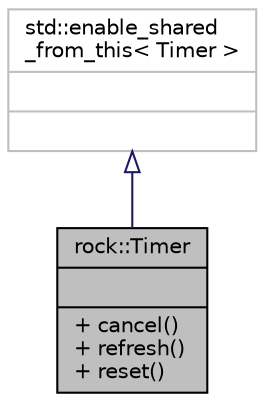 digraph "rock::Timer"
{
 // LATEX_PDF_SIZE
  edge [fontname="Helvetica",fontsize="10",labelfontname="Helvetica",labelfontsize="10"];
  node [fontname="Helvetica",fontsize="10",shape=record];
  Node1 [label="{rock::Timer\n||+ cancel()\l+ refresh()\l+ reset()\l}",height=0.2,width=0.4,color="black", fillcolor="grey75", style="filled", fontcolor="black",tooltip="定时器"];
  Node2 -> Node1 [dir="back",color="midnightblue",fontsize="10",style="solid",arrowtail="onormal",fontname="Helvetica"];
  Node2 [label="{std::enable_shared\l_from_this\< Timer \>\n||}",height=0.2,width=0.4,color="grey75", fillcolor="white", style="filled",tooltip=" "];
}
